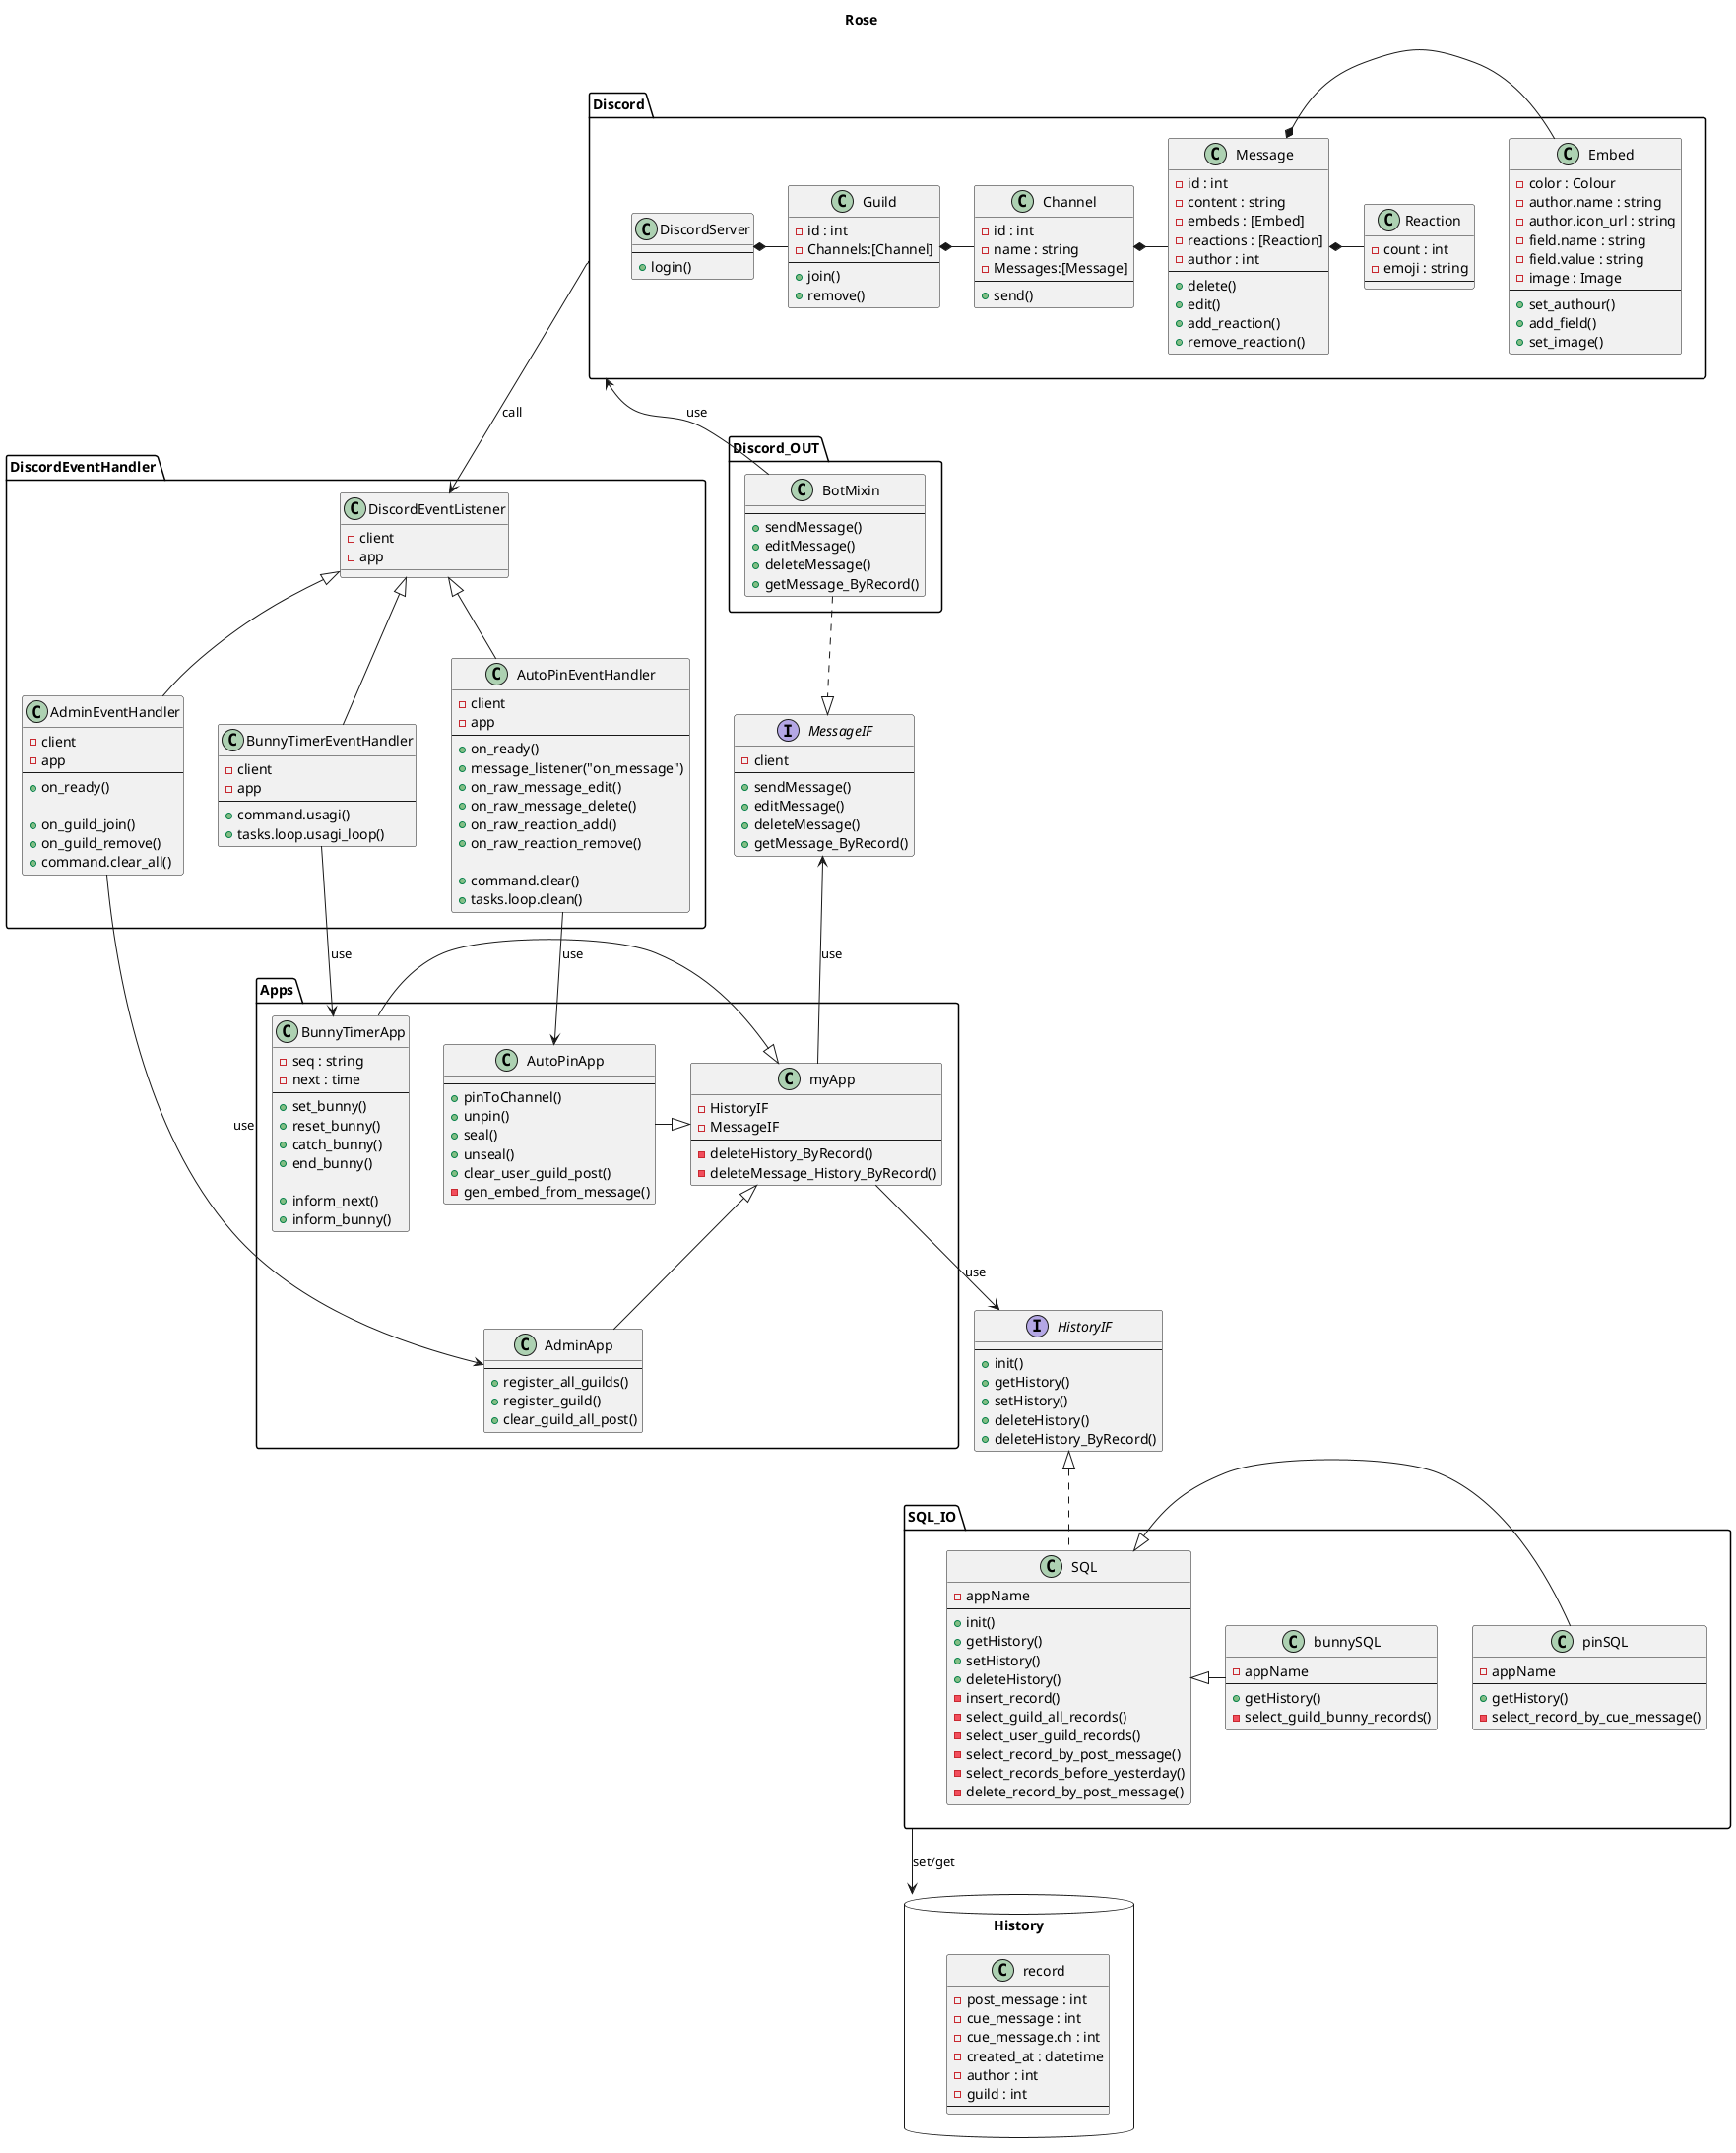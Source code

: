@startuml class
title Rose
package Discord{
    class DiscordServer{
        ---
        + login()
    }

    class Guild{
        - id : int
        - Channels:[Channel]
        ---
        + join()
        + remove()
    }

    class Channel{
        - id : int
        - name : string
        - Messages:[Message]
        ---
        + send()
    }

    class Message{
        - id : int
        - content : string
        - embeds : [Embed]
        - reactions : [Reaction]
        - author : int
        ---
        + delete()
        + edit()
        + add_reaction()
        + remove_reaction()
    }

    class Embed{
        - color : Colour
        - author.name : string
        - author.icon_url : string
        - field.name : string
        - field.value : string
        - image : Image
        ---
        + set_authour()
        + add_field()
        + set_image()
    }

    class Reaction{
        - count : int
        - emoji : string
        ---
    }
}

package Discord_OUT{
    class BotMixin{
        ---
        + sendMessage()
        + editMessage()
        + deleteMessage()
        + getMessage_ByRecord()
    }
}

package DiscordEventHandler{

    class DiscordEventListener{
        - client
        - app
    }

    class AdminEventHandler{
        - client
        - app
        ---
        + on_ready()

        + on_guild_join()
        + on_guild_remove()
        + command.clear_all()
    }        
    class AutoPinEventHandler{
        - client
        - app
        ---
        + on_ready()
        + message_listener("on_message")
        + on_raw_message_edit()
        + on_raw_message_delete()
        + on_raw_reaction_add()
        + on_raw_reaction_remove()

        + command.clear()
        + tasks.loop.clean()
    }
    class BunnyTimerEventHandler{
        - client
        - app
        ---
        + command.usagi()
        + tasks.loop.usagi_loop()
    }
}

package Apps{
    class myApp{
        - HistoryIF
        - MessageIF
        ---
        - deleteHistory_ByRecord()
        - deleteMessage_History_ByRecord()
    }

    class AdminApp{
        ---
        + register_all_guilds()
        + register_guild()
        + clear_guild_all_post()
    }

    class AutoPinApp{
        ---
        + pinToChannel()
        + unpin()
        + seal()
        + unseal()
        + clear_user_guild_post()
        - gen_embed_from_message()
    }

    class BunnyTimerApp{
        - seq : string
        - next : time
        ---
        + set_bunny()
        + reset_bunny()
        + catch_bunny()
        + end_bunny()

        + inform_next()
        + inform_bunny()
    }
}

package SQL_IO{
    class SQL{
        - appName
        ---
        + init()
        + getHistory()
        + setHistory()
        + deleteHistory()
        - insert_record()
        - select_guild_all_records()
        - select_user_guild_records()
        - select_record_by_post_message()
        - select_records_before_yesterday()
        - delete_record_by_post_message()
    }
    class pinSQL{
        - appName
        ---
        + getHistory()
        - select_record_by_cue_message()
    }

    class bunnySQL{
        - appName
        ---
        + getHistory()
        - select_guild_bunny_records()
    }
}

interface MessageIF{
    - client
    ---
    + sendMessage()
    + editMessage()
    + deleteMessage()
    + getMessage_ByRecord()
}

interface HistoryIF{
    ---
    + init()
    + getHistory()
    + setHistory()
    + deleteHistory()
    + deleteHistory_ByRecord()
}

package History <<database>>{
    class record{
        - post_message : int
        - cue_message : int
        - cue_message.ch : int
        - created_at : datetime
        - author : int
        - guild : int
        ---
    }
}


'---Relations-------------------------

'Type	        Symbol
'Extension	    <|--	
'Composition	*--	
'Aggregation	o--	

''''''''''''''''''''''''''''
' relation internal package
''''''''''''''''''''''''''''
' relation in package Discord
DiscordServer   *-      Guild
Guild           *-      Channel
Channel         *-      Message
Message         *-      Embed
Message         *-      Reaction

' relation in package DiscordEventHandler
DiscordEventListener     <|--    AdminEventHandler
DiscordEventListener     <|--    AutoPinEventHandler
DiscordEventListener     <|--    BunnyTimerEventHandler


' relation in package Apps
myApp           <|--    AdminApp
myApp           <|-    AutoPinApp
myApp           <|-    BunnyTimerApp

' relation in package SQL_IO
SQL            <|-     pinSQL
SQL            <|-     bunnySQL


''''''''''''''''''''''''''''
' relation over package
''''''''''''''''''''''''''''
' relation btw. Discord and DiscordEventHandler
Discord         <--     BotMixin : use
Discord         -->     DiscordEventListener : call


' relation btw. DiscordEventHandler and Apps
AdminEventHandler        -->    AdminApp : use
AutoPinEventHandler      -->    AutoPinApp : use
BunnyTimerEventHandler   -->    BunnyTimerApp : use

' relation btw. SQL_IO and database
SQL_IO          -->     History : set/get

''''''''''''''''''''''''''''
' relation Interfaces
''''''''''''''''''''''''''''
' HistoryIF
HistoryIF       <|..    SQL
myApp           -->     HistoryIF : use

' MessageIF
BotMixin        ..|>    MessageIF

MessageIF       <--     myApp : use


@enduml